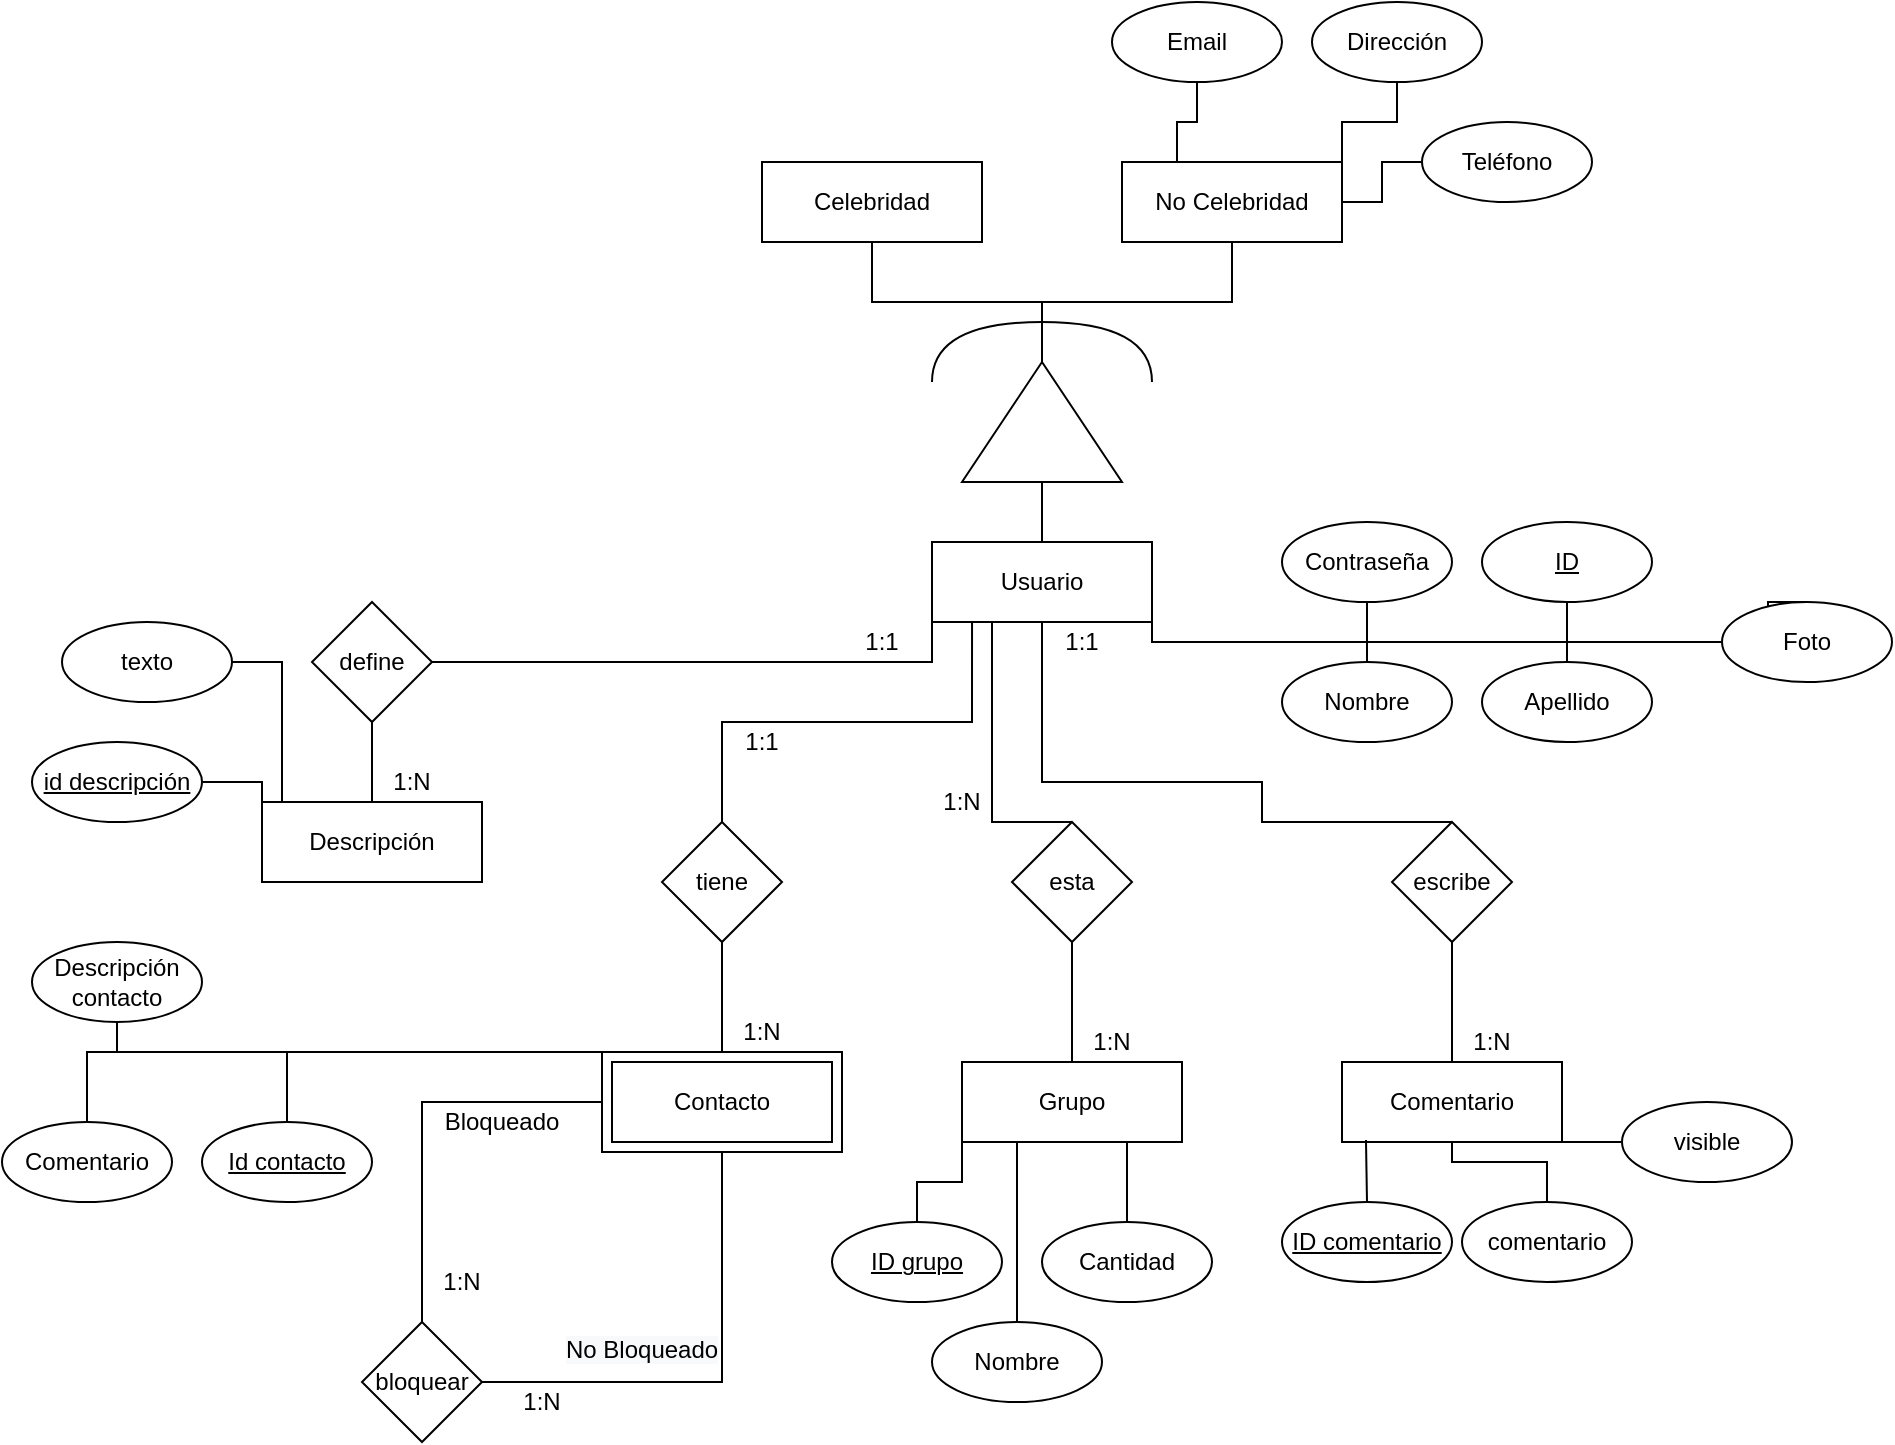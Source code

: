 <mxfile version="14.4.0" type="device"><diagram id="C5RBs43oDa-KdzZeNtuy" name="Page-1"><mxGraphModel dx="1194" dy="596" grid="1" gridSize="10" guides="1" tooltips="1" connect="1" arrows="1" fold="1" page="1" pageScale="1" pageWidth="16000" pageHeight="1600" math="0" shadow="0"><root><mxCell id="WIyWlLk6GJQsqaUBKTNV-0"/><mxCell id="WIyWlLk6GJQsqaUBKTNV-1" parent="WIyWlLk6GJQsqaUBKTNV-0"/><mxCell id="bEudFNRqQL8l6KryWMXN-603" value="Grupo" style="rounded=0;whiteSpace=wrap;html=1;" vertex="1" parent="WIyWlLk6GJQsqaUBKTNV-1"><mxGeometry x="340" y="645" width="120" height="50" as="geometry"/></mxCell><mxCell id="bEudFNRqQL8l6KryWMXN-528" value="Contacto" style="rounded=0;whiteSpace=wrap;html=1;" vertex="1" parent="WIyWlLk6GJQsqaUBKTNV-1"><mxGeometry x="345" y="650" width="110" height="40" as="geometry"/></mxCell><mxCell id="bEudFNRqQL8l6KryWMXN-560" style="edgeStyle=orthogonalEdgeStyle;rounded=0;orthogonalLoop=1;jettySize=auto;html=1;exitX=0.5;exitY=1;exitDx=0;exitDy=0;entryX=0.5;entryY=0;entryDx=0;entryDy=0;endArrow=none;endFill=0;" edge="1" parent="WIyWlLk6GJQsqaUBKTNV-1" source="bEudFNRqQL8l6KryWMXN-529" target="bEudFNRqQL8l6KryWMXN-557"><mxGeometry relative="1" as="geometry"/></mxCell><mxCell id="bEudFNRqQL8l6KryWMXN-529" value="define" style="rhombus;whiteSpace=wrap;html=1;" vertex="1" parent="WIyWlLk6GJQsqaUBKTNV-1"><mxGeometry x="195" y="420" width="60" height="60" as="geometry"/></mxCell><mxCell id="bEudFNRqQL8l6KryWMXN-530" value="Bloqueado" style="text;html=1;strokeColor=none;fillColor=none;align=center;verticalAlign=middle;whiteSpace=wrap;rounded=0;" vertex="1" parent="WIyWlLk6GJQsqaUBKTNV-1"><mxGeometry x="270" y="670" width="40" height="20" as="geometry"/></mxCell><mxCell id="bEudFNRqQL8l6KryWMXN-550" style="edgeStyle=orthogonalEdgeStyle;rounded=0;orthogonalLoop=1;jettySize=auto;html=1;exitX=0.5;exitY=1;exitDx=0;exitDy=0;entryX=1;entryY=1;entryDx=0;entryDy=0;endArrow=none;endFill=0;" edge="1" parent="WIyWlLk6GJQsqaUBKTNV-1" source="bEudFNRqQL8l6KryWMXN-531" target="bEudFNRqQL8l6KryWMXN-535"><mxGeometry relative="1" as="geometry"><Array as="points"><mxPoint x="823" y="440"/><mxPoint x="615" y="440"/></Array></mxGeometry></mxCell><mxCell id="bEudFNRqQL8l6KryWMXN-531" value="&lt;u&gt;ID&lt;/u&gt;" style="ellipse;whiteSpace=wrap;html=1;" vertex="1" parent="WIyWlLk6GJQsqaUBKTNV-1"><mxGeometry x="780" y="380" width="85" height="40" as="geometry"/></mxCell><mxCell id="bEudFNRqQL8l6KryWMXN-546" style="edgeStyle=orthogonalEdgeStyle;rounded=0;orthogonalLoop=1;jettySize=auto;html=1;exitX=0.5;exitY=0;exitDx=0;exitDy=0;entryX=1;entryY=1;entryDx=0;entryDy=0;endArrow=none;endFill=0;" edge="1" parent="WIyWlLk6GJQsqaUBKTNV-1" source="bEudFNRqQL8l6KryWMXN-532" target="bEudFNRqQL8l6KryWMXN-535"><mxGeometry relative="1" as="geometry"><Array as="points"><mxPoint x="823" y="440"/><mxPoint x="615" y="440"/></Array></mxGeometry></mxCell><mxCell id="bEudFNRqQL8l6KryWMXN-532" value="Apellido" style="ellipse;whiteSpace=wrap;html=1;" vertex="1" parent="WIyWlLk6GJQsqaUBKTNV-1"><mxGeometry x="780" y="450" width="85" height="40" as="geometry"/></mxCell><mxCell id="bEudFNRqQL8l6KryWMXN-533" value="" style="shape=requiredInterface;html=1;verticalLabelPosition=bottom;rotation=-90;" vertex="1" parent="WIyWlLk6GJQsqaUBKTNV-1"><mxGeometry x="545" y="240" width="30" height="110" as="geometry"/></mxCell><mxCell id="bEudFNRqQL8l6KryWMXN-534" value="" style="triangle;whiteSpace=wrap;html=1;rotation=-90;" vertex="1" parent="WIyWlLk6GJQsqaUBKTNV-1"><mxGeometry x="530" y="290" width="60" height="80" as="geometry"/></mxCell><mxCell id="bEudFNRqQL8l6KryWMXN-536" style="edgeStyle=orthogonalEdgeStyle;rounded=0;orthogonalLoop=1;jettySize=auto;html=1;exitX=0.5;exitY=0;exitDx=0;exitDy=0;entryX=0;entryY=0.5;entryDx=0;entryDy=0;endArrow=none;endFill=0;" edge="1" parent="WIyWlLk6GJQsqaUBKTNV-1" source="bEudFNRqQL8l6KryWMXN-535" target="bEudFNRqQL8l6KryWMXN-534"><mxGeometry relative="1" as="geometry"/></mxCell><mxCell id="bEudFNRqQL8l6KryWMXN-561" style="edgeStyle=orthogonalEdgeStyle;rounded=0;orthogonalLoop=1;jettySize=auto;html=1;exitX=0;exitY=1;exitDx=0;exitDy=0;entryX=1;entryY=0.5;entryDx=0;entryDy=0;endArrow=none;endFill=0;" edge="1" parent="WIyWlLk6GJQsqaUBKTNV-1" source="bEudFNRqQL8l6KryWMXN-535" target="bEudFNRqQL8l6KryWMXN-529"><mxGeometry relative="1" as="geometry"/></mxCell><mxCell id="bEudFNRqQL8l6KryWMXN-535" value="Usuario" style="rounded=0;whiteSpace=wrap;html=1;" vertex="1" parent="WIyWlLk6GJQsqaUBKTNV-1"><mxGeometry x="505" y="390" width="110" height="40" as="geometry"/></mxCell><mxCell id="bEudFNRqQL8l6KryWMXN-539" style="edgeStyle=orthogonalEdgeStyle;rounded=0;orthogonalLoop=1;jettySize=auto;html=1;exitX=0.5;exitY=1;exitDx=0;exitDy=0;entryX=1;entryY=0.5;entryDx=0;entryDy=0;endArrow=none;endFill=0;" edge="1" parent="WIyWlLk6GJQsqaUBKTNV-1" source="bEudFNRqQL8l6KryWMXN-537" target="bEudFNRqQL8l6KryWMXN-534"><mxGeometry relative="1" as="geometry"/></mxCell><mxCell id="bEudFNRqQL8l6KryWMXN-537" value="Celebridad" style="rounded=0;whiteSpace=wrap;html=1;" vertex="1" parent="WIyWlLk6GJQsqaUBKTNV-1"><mxGeometry x="420" y="200" width="110" height="40" as="geometry"/></mxCell><mxCell id="bEudFNRqQL8l6KryWMXN-540" style="edgeStyle=orthogonalEdgeStyle;rounded=0;orthogonalLoop=1;jettySize=auto;html=1;exitX=0.5;exitY=1;exitDx=0;exitDy=0;entryX=1;entryY=0.5;entryDx=0;entryDy=0;endArrow=none;endFill=0;" edge="1" parent="WIyWlLk6GJQsqaUBKTNV-1" source="bEudFNRqQL8l6KryWMXN-538" target="bEudFNRqQL8l6KryWMXN-534"><mxGeometry relative="1" as="geometry"/></mxCell><mxCell id="bEudFNRqQL8l6KryWMXN-538" value="No Celebridad" style="rounded=0;whiteSpace=wrap;html=1;" vertex="1" parent="WIyWlLk6GJQsqaUBKTNV-1"><mxGeometry x="600" y="200" width="110" height="40" as="geometry"/></mxCell><mxCell id="bEudFNRqQL8l6KryWMXN-549" style="edgeStyle=orthogonalEdgeStyle;rounded=0;orthogonalLoop=1;jettySize=auto;html=1;exitX=0.5;exitY=1;exitDx=0;exitDy=0;entryX=1;entryY=1;entryDx=0;entryDy=0;endArrow=none;endFill=0;" edge="1" parent="WIyWlLk6GJQsqaUBKTNV-1" source="bEudFNRqQL8l6KryWMXN-542" target="bEudFNRqQL8l6KryWMXN-535"><mxGeometry relative="1" as="geometry"><Array as="points"><mxPoint x="723" y="440"/><mxPoint x="615" y="440"/></Array></mxGeometry></mxCell><mxCell id="bEudFNRqQL8l6KryWMXN-542" value="Contraseña" style="ellipse;whiteSpace=wrap;html=1;" vertex="1" parent="WIyWlLk6GJQsqaUBKTNV-1"><mxGeometry x="680" y="380" width="85" height="40" as="geometry"/></mxCell><mxCell id="bEudFNRqQL8l6KryWMXN-545" style="edgeStyle=orthogonalEdgeStyle;rounded=0;orthogonalLoop=1;jettySize=auto;html=1;exitX=0.5;exitY=0;exitDx=0;exitDy=0;entryX=1;entryY=1;entryDx=0;entryDy=0;endArrow=none;endFill=0;" edge="1" parent="WIyWlLk6GJQsqaUBKTNV-1" source="bEudFNRqQL8l6KryWMXN-544" target="bEudFNRqQL8l6KryWMXN-535"><mxGeometry relative="1" as="geometry"><Array as="points"><mxPoint x="723" y="440"/><mxPoint x="615" y="440"/></Array></mxGeometry></mxCell><mxCell id="bEudFNRqQL8l6KryWMXN-544" value="Nombre" style="ellipse;whiteSpace=wrap;html=1;" vertex="1" parent="WIyWlLk6GJQsqaUBKTNV-1"><mxGeometry x="680" y="450" width="85" height="40" as="geometry"/></mxCell><mxCell id="bEudFNRqQL8l6KryWMXN-548" style="edgeStyle=orthogonalEdgeStyle;rounded=0;orthogonalLoop=1;jettySize=auto;html=1;exitX=0.5;exitY=0;exitDx=0;exitDy=0;entryX=1;entryY=1;entryDx=0;entryDy=0;endArrow=none;endFill=0;" edge="1" parent="WIyWlLk6GJQsqaUBKTNV-1" source="bEudFNRqQL8l6KryWMXN-547" target="bEudFNRqQL8l6KryWMXN-535"><mxGeometry relative="1" as="geometry"><Array as="points"><mxPoint x="923" y="440"/><mxPoint x="615" y="440"/></Array></mxGeometry></mxCell><mxCell id="bEudFNRqQL8l6KryWMXN-547" value="Foto" style="ellipse;whiteSpace=wrap;html=1;" vertex="1" parent="WIyWlLk6GJQsqaUBKTNV-1"><mxGeometry x="900" y="420" width="85" height="40" as="geometry"/></mxCell><mxCell id="bEudFNRqQL8l6KryWMXN-557" value="Descripción" style="rounded=0;whiteSpace=wrap;html=1;" vertex="1" parent="WIyWlLk6GJQsqaUBKTNV-1"><mxGeometry x="170" y="520" width="110" height="40" as="geometry"/></mxCell><mxCell id="bEudFNRqQL8l6KryWMXN-565" style="edgeStyle=orthogonalEdgeStyle;rounded=0;orthogonalLoop=1;jettySize=auto;html=1;exitX=0.5;exitY=1;exitDx=0;exitDy=0;endArrow=none;endFill=0;entryX=0.5;entryY=0;entryDx=0;entryDy=0;" edge="1" parent="WIyWlLk6GJQsqaUBKTNV-1" source="bEudFNRqQL8l6KryWMXN-563" target="bEudFNRqQL8l6KryWMXN-603"><mxGeometry relative="1" as="geometry"><mxPoint x="400" y="640" as="targetPoint"/></mxGeometry></mxCell><mxCell id="bEudFNRqQL8l6KryWMXN-571" style="edgeStyle=orthogonalEdgeStyle;rounded=0;orthogonalLoop=1;jettySize=auto;html=1;exitX=0.5;exitY=0;exitDx=0;exitDy=0;entryX=0.182;entryY=1;entryDx=0;entryDy=0;entryPerimeter=0;endArrow=none;endFill=0;" edge="1" parent="WIyWlLk6GJQsqaUBKTNV-1" source="bEudFNRqQL8l6KryWMXN-563" target="bEudFNRqQL8l6KryWMXN-535"><mxGeometry relative="1" as="geometry"/></mxCell><mxCell id="bEudFNRqQL8l6KryWMXN-563" value="tiene" style="rhombus;whiteSpace=wrap;html=1;" vertex="1" parent="WIyWlLk6GJQsqaUBKTNV-1"><mxGeometry x="370" y="530" width="60" height="60" as="geometry"/></mxCell><mxCell id="bEudFNRqQL8l6KryWMXN-569" style="edgeStyle=orthogonalEdgeStyle;rounded=0;orthogonalLoop=1;jettySize=auto;html=1;exitX=0.5;exitY=0;exitDx=0;exitDy=0;entryX=0.5;entryY=1;entryDx=0;entryDy=0;endArrow=none;endFill=0;" edge="1" parent="WIyWlLk6GJQsqaUBKTNV-1" source="bEudFNRqQL8l6KryWMXN-566" target="bEudFNRqQL8l6KryWMXN-535"><mxGeometry relative="1" as="geometry"><Array as="points"><mxPoint x="535" y="430"/></Array></mxGeometry></mxCell><mxCell id="bEudFNRqQL8l6KryWMXN-566" value="esta" style="rhombus;whiteSpace=wrap;html=1;" vertex="1" parent="WIyWlLk6GJQsqaUBKTNV-1"><mxGeometry x="545" y="530" width="60" height="60" as="geometry"/></mxCell><mxCell id="bEudFNRqQL8l6KryWMXN-568" style="edgeStyle=orthogonalEdgeStyle;rounded=0;orthogonalLoop=1;jettySize=auto;html=1;exitX=0.5;exitY=0;exitDx=0;exitDy=0;entryX=0.5;entryY=1;entryDx=0;entryDy=0;endArrow=none;endFill=0;" edge="1" parent="WIyWlLk6GJQsqaUBKTNV-1" source="bEudFNRqQL8l6KryWMXN-567" target="bEudFNRqQL8l6KryWMXN-566"><mxGeometry relative="1" as="geometry"/></mxCell><mxCell id="bEudFNRqQL8l6KryWMXN-567" value="Grupo" style="rounded=0;whiteSpace=wrap;html=1;" vertex="1" parent="WIyWlLk6GJQsqaUBKTNV-1"><mxGeometry x="520" y="650" width="110" height="40" as="geometry"/></mxCell><mxCell id="bEudFNRqQL8l6KryWMXN-574" style="edgeStyle=orthogonalEdgeStyle;rounded=0;orthogonalLoop=1;jettySize=auto;html=1;exitX=0.5;exitY=0;exitDx=0;exitDy=0;entryX=0.5;entryY=1;entryDx=0;entryDy=0;endArrow=none;endFill=0;" edge="1" parent="WIyWlLk6GJQsqaUBKTNV-1" source="bEudFNRqQL8l6KryWMXN-572" target="bEudFNRqQL8l6KryWMXN-535"><mxGeometry relative="1" as="geometry"><Array as="points"><mxPoint x="670" y="510"/><mxPoint x="560" y="510"/></Array></mxGeometry></mxCell><mxCell id="bEudFNRqQL8l6KryWMXN-575" style="edgeStyle=orthogonalEdgeStyle;rounded=0;orthogonalLoop=1;jettySize=auto;html=1;exitX=0.5;exitY=1;exitDx=0;exitDy=0;entryX=0.5;entryY=0;entryDx=0;entryDy=0;endArrow=none;endFill=0;" edge="1" parent="WIyWlLk6GJQsqaUBKTNV-1" source="bEudFNRqQL8l6KryWMXN-572" target="bEudFNRqQL8l6KryWMXN-573"><mxGeometry relative="1" as="geometry"/></mxCell><mxCell id="bEudFNRqQL8l6KryWMXN-572" value="escribe" style="rhombus;whiteSpace=wrap;html=1;" vertex="1" parent="WIyWlLk6GJQsqaUBKTNV-1"><mxGeometry x="735" y="530" width="60" height="60" as="geometry"/></mxCell><mxCell id="bEudFNRqQL8l6KryWMXN-573" value="Comentario" style="rounded=0;whiteSpace=wrap;html=1;" vertex="1" parent="WIyWlLk6GJQsqaUBKTNV-1"><mxGeometry x="710" y="650" width="110" height="40" as="geometry"/></mxCell><mxCell id="bEudFNRqQL8l6KryWMXN-577" style="edgeStyle=orthogonalEdgeStyle;rounded=0;orthogonalLoop=1;jettySize=auto;html=1;exitX=1;exitY=0.5;exitDx=0;exitDy=0;endArrow=none;endFill=0;entryX=0.5;entryY=1;entryDx=0;entryDy=0;" edge="1" parent="WIyWlLk6GJQsqaUBKTNV-1" source="bEudFNRqQL8l6KryWMXN-576" target="bEudFNRqQL8l6KryWMXN-603"><mxGeometry relative="1" as="geometry"><mxPoint x="400" y="700" as="targetPoint"/></mxGeometry></mxCell><mxCell id="bEudFNRqQL8l6KryWMXN-578" style="edgeStyle=orthogonalEdgeStyle;rounded=0;orthogonalLoop=1;jettySize=auto;html=1;exitX=0.5;exitY=0;exitDx=0;exitDy=0;entryX=0;entryY=0.5;entryDx=0;entryDy=0;endArrow=none;endFill=0;" edge="1" parent="WIyWlLk6GJQsqaUBKTNV-1" source="bEudFNRqQL8l6KryWMXN-576" target="bEudFNRqQL8l6KryWMXN-603"><mxGeometry relative="1" as="geometry"/></mxCell><mxCell id="bEudFNRqQL8l6KryWMXN-576" value="bloquear" style="rhombus;whiteSpace=wrap;html=1;" vertex="1" parent="WIyWlLk6GJQsqaUBKTNV-1"><mxGeometry x="220" y="780" width="60" height="60" as="geometry"/></mxCell><mxCell id="bEudFNRqQL8l6KryWMXN-579" value="1:1" style="text;html=1;strokeColor=none;fillColor=none;align=center;verticalAlign=middle;whiteSpace=wrap;rounded=0;" vertex="1" parent="WIyWlLk6GJQsqaUBKTNV-1"><mxGeometry x="460" y="430" width="40" height="20" as="geometry"/></mxCell><mxCell id="bEudFNRqQL8l6KryWMXN-580" value="&lt;span style=&quot;color: rgb(0 , 0 , 0) ; font-family: &amp;#34;helvetica&amp;#34; ; font-size: 12px ; font-style: normal ; font-weight: 400 ; letter-spacing: normal ; text-align: center ; text-indent: 0px ; text-transform: none ; word-spacing: 0px ; background-color: rgb(248 , 249 , 250) ; display: inline ; float: none&quot;&gt;No Bloqueado&lt;/span&gt;" style="text;whiteSpace=wrap;html=1;" vertex="1" parent="WIyWlLk6GJQsqaUBKTNV-1"><mxGeometry x="320" y="780" width="80" height="30" as="geometry"/></mxCell><mxCell id="bEudFNRqQL8l6KryWMXN-586" style="edgeStyle=orthogonalEdgeStyle;rounded=0;orthogonalLoop=1;jettySize=auto;html=1;exitX=0.5;exitY=1;exitDx=0;exitDy=0;entryX=0.25;entryY=0;entryDx=0;entryDy=0;endArrow=none;endFill=0;" edge="1" parent="WIyWlLk6GJQsqaUBKTNV-1" source="bEudFNRqQL8l6KryWMXN-581" target="bEudFNRqQL8l6KryWMXN-538"><mxGeometry relative="1" as="geometry"/></mxCell><mxCell id="bEudFNRqQL8l6KryWMXN-581" value="Email" style="ellipse;whiteSpace=wrap;html=1;" vertex="1" parent="WIyWlLk6GJQsqaUBKTNV-1"><mxGeometry x="595" y="120" width="85" height="40" as="geometry"/></mxCell><mxCell id="bEudFNRqQL8l6KryWMXN-585" style="edgeStyle=orthogonalEdgeStyle;rounded=0;orthogonalLoop=1;jettySize=auto;html=1;exitX=0.5;exitY=1;exitDx=0;exitDy=0;entryX=1;entryY=0;entryDx=0;entryDy=0;endArrow=none;endFill=0;" edge="1" parent="WIyWlLk6GJQsqaUBKTNV-1" source="bEudFNRqQL8l6KryWMXN-582" target="bEudFNRqQL8l6KryWMXN-538"><mxGeometry relative="1" as="geometry"/></mxCell><mxCell id="bEudFNRqQL8l6KryWMXN-582" value="Dirección" style="ellipse;whiteSpace=wrap;html=1;" vertex="1" parent="WIyWlLk6GJQsqaUBKTNV-1"><mxGeometry x="695" y="120" width="85" height="40" as="geometry"/></mxCell><mxCell id="bEudFNRqQL8l6KryWMXN-584" style="edgeStyle=orthogonalEdgeStyle;rounded=0;orthogonalLoop=1;jettySize=auto;html=1;exitX=0;exitY=0.5;exitDx=0;exitDy=0;entryX=1;entryY=0.5;entryDx=0;entryDy=0;endArrow=none;endFill=0;" edge="1" parent="WIyWlLk6GJQsqaUBKTNV-1" source="bEudFNRqQL8l6KryWMXN-583" target="bEudFNRqQL8l6KryWMXN-538"><mxGeometry relative="1" as="geometry"/></mxCell><mxCell id="bEudFNRqQL8l6KryWMXN-583" value="Teléfono" style="ellipse;whiteSpace=wrap;html=1;" vertex="1" parent="WIyWlLk6GJQsqaUBKTNV-1"><mxGeometry x="750" y="180" width="85" height="40" as="geometry"/></mxCell><mxCell id="bEudFNRqQL8l6KryWMXN-592" style="edgeStyle=orthogonalEdgeStyle;rounded=0;orthogonalLoop=1;jettySize=auto;html=1;exitX=0.5;exitY=0;exitDx=0;exitDy=0;entryX=0.5;entryY=1;entryDx=0;entryDy=0;endArrow=none;endFill=0;" edge="1" parent="WIyWlLk6GJQsqaUBKTNV-1" source="bEudFNRqQL8l6KryWMXN-589" target="bEudFNRqQL8l6KryWMXN-573"><mxGeometry relative="1" as="geometry"/></mxCell><mxCell id="bEudFNRqQL8l6KryWMXN-589" value="comentario" style="ellipse;whiteSpace=wrap;html=1;" vertex="1" parent="WIyWlLk6GJQsqaUBKTNV-1"><mxGeometry x="770" y="720" width="85" height="40" as="geometry"/></mxCell><mxCell id="bEudFNRqQL8l6KryWMXN-591" style="edgeStyle=orthogonalEdgeStyle;rounded=0;orthogonalLoop=1;jettySize=auto;html=1;exitX=0.5;exitY=0;exitDx=0;exitDy=0;entryX=0.109;entryY=0.975;entryDx=0;entryDy=0;entryPerimeter=0;endArrow=none;endFill=0;" edge="1" parent="WIyWlLk6GJQsqaUBKTNV-1" source="bEudFNRqQL8l6KryWMXN-590" target="bEudFNRqQL8l6KryWMXN-573"><mxGeometry relative="1" as="geometry"/></mxCell><mxCell id="bEudFNRqQL8l6KryWMXN-590" value="&lt;u&gt;ID comentario&lt;/u&gt;" style="ellipse;whiteSpace=wrap;html=1;" vertex="1" parent="WIyWlLk6GJQsqaUBKTNV-1"><mxGeometry x="680" y="720" width="85" height="40" as="geometry"/></mxCell><mxCell id="bEudFNRqQL8l6KryWMXN-594" style="edgeStyle=orthogonalEdgeStyle;rounded=0;orthogonalLoop=1;jettySize=auto;html=1;exitX=0;exitY=0.5;exitDx=0;exitDy=0;entryX=1;entryY=1;entryDx=0;entryDy=0;endArrow=none;endFill=0;" edge="1" parent="WIyWlLk6GJQsqaUBKTNV-1" source="bEudFNRqQL8l6KryWMXN-593" target="bEudFNRqQL8l6KryWMXN-573"><mxGeometry relative="1" as="geometry"/></mxCell><mxCell id="bEudFNRqQL8l6KryWMXN-593" value="visible" style="ellipse;whiteSpace=wrap;html=1;" vertex="1" parent="WIyWlLk6GJQsqaUBKTNV-1"><mxGeometry x="850" y="670" width="85" height="40" as="geometry"/></mxCell><mxCell id="bEudFNRqQL8l6KryWMXN-596" style="edgeStyle=orthogonalEdgeStyle;rounded=0;orthogonalLoop=1;jettySize=auto;html=1;exitX=0.5;exitY=0;exitDx=0;exitDy=0;entryX=0;entryY=1;entryDx=0;entryDy=0;endArrow=none;endFill=0;" edge="1" parent="WIyWlLk6GJQsqaUBKTNV-1" source="bEudFNRqQL8l6KryWMXN-595" target="bEudFNRqQL8l6KryWMXN-567"><mxGeometry relative="1" as="geometry"/></mxCell><mxCell id="bEudFNRqQL8l6KryWMXN-595" value="&lt;u&gt;ID grupo&lt;/u&gt;" style="ellipse;whiteSpace=wrap;html=1;" vertex="1" parent="WIyWlLk6GJQsqaUBKTNV-1"><mxGeometry x="455" y="730" width="85" height="40" as="geometry"/></mxCell><mxCell id="bEudFNRqQL8l6KryWMXN-599" style="edgeStyle=orthogonalEdgeStyle;rounded=0;orthogonalLoop=1;jettySize=auto;html=1;exitX=0.5;exitY=0;exitDx=0;exitDy=0;entryX=0.25;entryY=1;entryDx=0;entryDy=0;endArrow=none;endFill=0;" edge="1" parent="WIyWlLk6GJQsqaUBKTNV-1" source="bEudFNRqQL8l6KryWMXN-597" target="bEudFNRqQL8l6KryWMXN-567"><mxGeometry relative="1" as="geometry"/></mxCell><mxCell id="bEudFNRqQL8l6KryWMXN-597" value="Nombre" style="ellipse;whiteSpace=wrap;html=1;" vertex="1" parent="WIyWlLk6GJQsqaUBKTNV-1"><mxGeometry x="505" y="780" width="85" height="40" as="geometry"/></mxCell><mxCell id="bEudFNRqQL8l6KryWMXN-601" style="edgeStyle=orthogonalEdgeStyle;rounded=0;orthogonalLoop=1;jettySize=auto;html=1;exitX=0.5;exitY=0;exitDx=0;exitDy=0;entryX=0.75;entryY=1;entryDx=0;entryDy=0;endArrow=none;endFill=0;" edge="1" parent="WIyWlLk6GJQsqaUBKTNV-1" source="bEudFNRqQL8l6KryWMXN-600" target="bEudFNRqQL8l6KryWMXN-567"><mxGeometry relative="1" as="geometry"/></mxCell><mxCell id="bEudFNRqQL8l6KryWMXN-600" value="Cantidad" style="ellipse;whiteSpace=wrap;html=1;" vertex="1" parent="WIyWlLk6GJQsqaUBKTNV-1"><mxGeometry x="560" y="730" width="85" height="40" as="geometry"/></mxCell><mxCell id="bEudFNRqQL8l6KryWMXN-610" style="edgeStyle=orthogonalEdgeStyle;rounded=0;orthogonalLoop=1;jettySize=auto;html=1;exitX=0.5;exitY=0;exitDx=0;exitDy=0;entryX=0;entryY=0;entryDx=0;entryDy=0;endArrow=none;endFill=0;" edge="1" parent="WIyWlLk6GJQsqaUBKTNV-1" source="bEudFNRqQL8l6KryWMXN-604" target="bEudFNRqQL8l6KryWMXN-603"><mxGeometry relative="1" as="geometry"><Array as="points"><mxPoint x="183" y="645"/></Array></mxGeometry></mxCell><mxCell id="bEudFNRqQL8l6KryWMXN-604" value="&lt;u&gt;Id contacto&lt;/u&gt;" style="ellipse;whiteSpace=wrap;html=1;" vertex="1" parent="WIyWlLk6GJQsqaUBKTNV-1"><mxGeometry x="140" y="680" width="85" height="40" as="geometry"/></mxCell><mxCell id="bEudFNRqQL8l6KryWMXN-612" style="edgeStyle=orthogonalEdgeStyle;rounded=0;orthogonalLoop=1;jettySize=auto;html=1;exitX=0.5;exitY=0;exitDx=0;exitDy=0;entryX=0;entryY=0;entryDx=0;entryDy=0;endArrow=none;endFill=0;" edge="1" parent="WIyWlLk6GJQsqaUBKTNV-1" source="bEudFNRqQL8l6KryWMXN-607" target="bEudFNRqQL8l6KryWMXN-603"><mxGeometry relative="1" as="geometry"><Array as="points"><mxPoint x="83" y="645"/></Array></mxGeometry></mxCell><mxCell id="bEudFNRqQL8l6KryWMXN-607" value="Comentario" style="ellipse;whiteSpace=wrap;html=1;" vertex="1" parent="WIyWlLk6GJQsqaUBKTNV-1"><mxGeometry x="40" y="680" width="85" height="40" as="geometry"/></mxCell><mxCell id="bEudFNRqQL8l6KryWMXN-611" style="edgeStyle=orthogonalEdgeStyle;rounded=0;orthogonalLoop=1;jettySize=auto;html=1;exitX=0.5;exitY=1;exitDx=0;exitDy=0;entryX=0;entryY=0;entryDx=0;entryDy=0;endArrow=none;endFill=0;" edge="1" parent="WIyWlLk6GJQsqaUBKTNV-1" source="bEudFNRqQL8l6KryWMXN-608" target="bEudFNRqQL8l6KryWMXN-603"><mxGeometry relative="1" as="geometry"><Array as="points"><mxPoint x="98" y="645"/></Array></mxGeometry></mxCell><mxCell id="bEudFNRqQL8l6KryWMXN-608" value="Descripción contacto" style="ellipse;whiteSpace=wrap;html=1;" vertex="1" parent="WIyWlLk6GJQsqaUBKTNV-1"><mxGeometry x="55" y="590" width="85" height="40" as="geometry"/></mxCell><mxCell id="bEudFNRqQL8l6KryWMXN-614" style="edgeStyle=orthogonalEdgeStyle;rounded=0;orthogonalLoop=1;jettySize=auto;html=1;exitX=1;exitY=0.5;exitDx=0;exitDy=0;entryX=0;entryY=0;entryDx=0;entryDy=0;endArrow=none;endFill=0;" edge="1" parent="WIyWlLk6GJQsqaUBKTNV-1" source="bEudFNRqQL8l6KryWMXN-613" target="bEudFNRqQL8l6KryWMXN-557"><mxGeometry relative="1" as="geometry"/></mxCell><mxCell id="bEudFNRqQL8l6KryWMXN-613" value="&lt;u&gt;id descripción&lt;/u&gt;" style="ellipse;whiteSpace=wrap;html=1;" vertex="1" parent="WIyWlLk6GJQsqaUBKTNV-1"><mxGeometry x="55" y="490" width="85" height="40" as="geometry"/></mxCell><mxCell id="bEudFNRqQL8l6KryWMXN-617" style="edgeStyle=orthogonalEdgeStyle;rounded=0;orthogonalLoop=1;jettySize=auto;html=1;exitX=1;exitY=0.5;exitDx=0;exitDy=0;entryX=0.25;entryY=0;entryDx=0;entryDy=0;endArrow=none;endFill=0;" edge="1" parent="WIyWlLk6GJQsqaUBKTNV-1" source="bEudFNRqQL8l6KryWMXN-615" target="bEudFNRqQL8l6KryWMXN-557"><mxGeometry relative="1" as="geometry"><Array as="points"><mxPoint x="180" y="450"/><mxPoint x="180" y="520"/></Array></mxGeometry></mxCell><mxCell id="bEudFNRqQL8l6KryWMXN-615" value="texto" style="ellipse;whiteSpace=wrap;html=1;" vertex="1" parent="WIyWlLk6GJQsqaUBKTNV-1"><mxGeometry x="70" y="430" width="85" height="40" as="geometry"/></mxCell><mxCell id="bEudFNRqQL8l6KryWMXN-618" value="1:N" style="text;html=1;strokeColor=none;fillColor=none;align=center;verticalAlign=middle;whiteSpace=wrap;rounded=0;" vertex="1" parent="WIyWlLk6GJQsqaUBKTNV-1"><mxGeometry x="225" y="500" width="40" height="20" as="geometry"/></mxCell><mxCell id="bEudFNRqQL8l6KryWMXN-619" value="1:N" style="text;html=1;strokeColor=none;fillColor=none;align=center;verticalAlign=middle;whiteSpace=wrap;rounded=0;rotation=0;" vertex="1" parent="WIyWlLk6GJQsqaUBKTNV-1"><mxGeometry x="400" y="625" width="40" height="20" as="geometry"/></mxCell><mxCell id="bEudFNRqQL8l6KryWMXN-621" value="1:1" style="text;html=1;strokeColor=none;fillColor=none;align=center;verticalAlign=middle;whiteSpace=wrap;rounded=0;rotation=0;" vertex="1" parent="WIyWlLk6GJQsqaUBKTNV-1"><mxGeometry x="400" y="480" width="40" height="20" as="geometry"/></mxCell><mxCell id="bEudFNRqQL8l6KryWMXN-624" value="1:N" style="text;html=1;strokeColor=none;fillColor=none;align=center;verticalAlign=middle;whiteSpace=wrap;rounded=0;rotation=0;" vertex="1" parent="WIyWlLk6GJQsqaUBKTNV-1"><mxGeometry x="575" y="630" width="40" height="20" as="geometry"/></mxCell><mxCell id="bEudFNRqQL8l6KryWMXN-625" value="1:N" style="text;html=1;strokeColor=none;fillColor=none;align=center;verticalAlign=middle;whiteSpace=wrap;rounded=0;rotation=0;" vertex="1" parent="WIyWlLk6GJQsqaUBKTNV-1"><mxGeometry x="500" y="510" width="40" height="20" as="geometry"/></mxCell><mxCell id="bEudFNRqQL8l6KryWMXN-626" value="1:N" style="text;html=1;strokeColor=none;fillColor=none;align=center;verticalAlign=middle;whiteSpace=wrap;rounded=0;rotation=0;" vertex="1" parent="WIyWlLk6GJQsqaUBKTNV-1"><mxGeometry x="765" y="630" width="40" height="20" as="geometry"/></mxCell><mxCell id="bEudFNRqQL8l6KryWMXN-627" value="1:1" style="text;html=1;strokeColor=none;fillColor=none;align=center;verticalAlign=middle;whiteSpace=wrap;rounded=0;rotation=0;" vertex="1" parent="WIyWlLk6GJQsqaUBKTNV-1"><mxGeometry x="560" y="430" width="40" height="20" as="geometry"/></mxCell><mxCell id="bEudFNRqQL8l6KryWMXN-628" value="1:N" style="text;html=1;strokeColor=none;fillColor=none;align=center;verticalAlign=middle;whiteSpace=wrap;rounded=0;rotation=0;" vertex="1" parent="WIyWlLk6GJQsqaUBKTNV-1"><mxGeometry x="250" y="750" width="40" height="20" as="geometry"/></mxCell><mxCell id="bEudFNRqQL8l6KryWMXN-629" value="1:N" style="text;html=1;strokeColor=none;fillColor=none;align=center;verticalAlign=middle;whiteSpace=wrap;rounded=0;rotation=0;" vertex="1" parent="WIyWlLk6GJQsqaUBKTNV-1"><mxGeometry x="290" y="810" width="40" height="20" as="geometry"/></mxCell></root></mxGraphModel></diagram></mxfile>